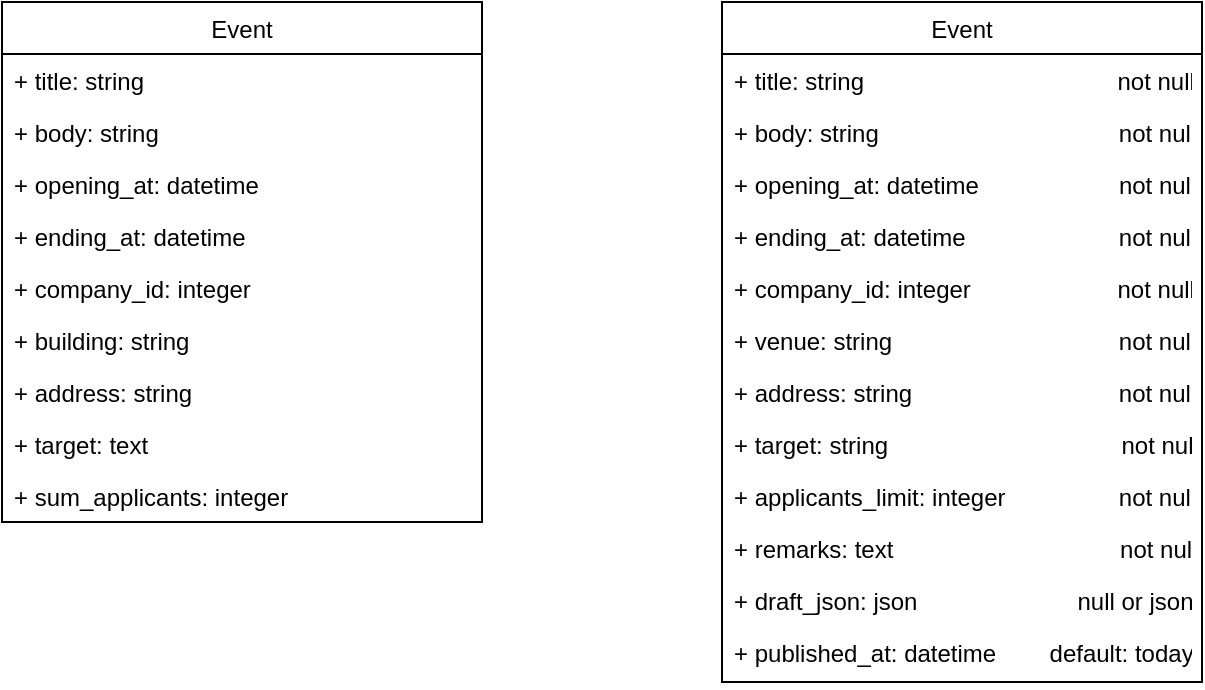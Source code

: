 <mxfile version="13.6.0" type="github">
  <diagram id="zh6upqJe6l4VtV0jMup6" name="Page-1">
    <mxGraphModel dx="1188" dy="602" grid="1" gridSize="10" guides="1" tooltips="1" connect="1" arrows="1" fold="1" page="1" pageScale="1" pageWidth="850" pageHeight="1100" math="0" shadow="0">
      <root>
        <mxCell id="0" />
        <mxCell id="1" parent="0" />
        <mxCell id="wL93ZF1Hcs1_HjAlWy3b-2" value="Event" style="swimlane;fontStyle=0;childLayout=stackLayout;horizontal=1;startSize=26;fillColor=none;horizontalStack=0;resizeParent=1;resizeParentMax=0;resizeLast=0;collapsible=1;marginBottom=0;" vertex="1" parent="1">
          <mxGeometry x="160" y="80" width="240" height="260" as="geometry" />
        </mxCell>
        <mxCell id="wL93ZF1Hcs1_HjAlWy3b-3" value="+ title: string" style="text;strokeColor=none;fillColor=none;align=left;verticalAlign=top;spacingLeft=4;spacingRight=4;overflow=hidden;rotatable=0;points=[[0,0.5],[1,0.5]];portConstraint=eastwest;" vertex="1" parent="wL93ZF1Hcs1_HjAlWy3b-2">
          <mxGeometry y="26" width="240" height="26" as="geometry" />
        </mxCell>
        <mxCell id="wL93ZF1Hcs1_HjAlWy3b-4" value="+ body: string" style="text;strokeColor=none;fillColor=none;align=left;verticalAlign=top;spacingLeft=4;spacingRight=4;overflow=hidden;rotatable=0;points=[[0,0.5],[1,0.5]];portConstraint=eastwest;" vertex="1" parent="wL93ZF1Hcs1_HjAlWy3b-2">
          <mxGeometry y="52" width="240" height="26" as="geometry" />
        </mxCell>
        <mxCell id="wL93ZF1Hcs1_HjAlWy3b-5" value="+ opening_at: datetime" style="text;strokeColor=none;fillColor=none;align=left;verticalAlign=top;spacingLeft=4;spacingRight=4;overflow=hidden;rotatable=0;points=[[0,0.5],[1,0.5]];portConstraint=eastwest;fontStyle=0" vertex="1" parent="wL93ZF1Hcs1_HjAlWy3b-2">
          <mxGeometry y="78" width="240" height="26" as="geometry" />
        </mxCell>
        <mxCell id="wL93ZF1Hcs1_HjAlWy3b-7" value="+ ending_at: datetime" style="text;strokeColor=none;fillColor=none;align=left;verticalAlign=top;spacingLeft=4;spacingRight=4;overflow=hidden;rotatable=0;points=[[0,0.5],[1,0.5]];portConstraint=eastwest;" vertex="1" parent="wL93ZF1Hcs1_HjAlWy3b-2">
          <mxGeometry y="104" width="240" height="26" as="geometry" />
        </mxCell>
        <mxCell id="wL93ZF1Hcs1_HjAlWy3b-8" value="+ company_id: integer" style="text;strokeColor=none;fillColor=none;align=left;verticalAlign=top;spacingLeft=4;spacingRight=4;overflow=hidden;rotatable=0;points=[[0,0.5],[1,0.5]];portConstraint=eastwest;" vertex="1" parent="wL93ZF1Hcs1_HjAlWy3b-2">
          <mxGeometry y="130" width="240" height="26" as="geometry" />
        </mxCell>
        <mxCell id="wL93ZF1Hcs1_HjAlWy3b-10" value="+ building: string" style="text;strokeColor=none;fillColor=none;align=left;verticalAlign=top;spacingLeft=4;spacingRight=4;overflow=hidden;rotatable=0;points=[[0,0.5],[1,0.5]];portConstraint=eastwest;" vertex="1" parent="wL93ZF1Hcs1_HjAlWy3b-2">
          <mxGeometry y="156" width="240" height="26" as="geometry" />
        </mxCell>
        <mxCell id="wL93ZF1Hcs1_HjAlWy3b-11" value="+ address: string" style="text;strokeColor=none;fillColor=none;align=left;verticalAlign=top;spacingLeft=4;spacingRight=4;overflow=hidden;rotatable=0;points=[[0,0.5],[1,0.5]];portConstraint=eastwest;" vertex="1" parent="wL93ZF1Hcs1_HjAlWy3b-2">
          <mxGeometry y="182" width="240" height="26" as="geometry" />
        </mxCell>
        <mxCell id="wL93ZF1Hcs1_HjAlWy3b-12" value="+ target: text" style="text;strokeColor=none;fillColor=none;align=left;verticalAlign=top;spacingLeft=4;spacingRight=4;overflow=hidden;rotatable=0;points=[[0,0.5],[1,0.5]];portConstraint=eastwest;" vertex="1" parent="wL93ZF1Hcs1_HjAlWy3b-2">
          <mxGeometry y="208" width="240" height="26" as="geometry" />
        </mxCell>
        <mxCell id="wL93ZF1Hcs1_HjAlWy3b-13" value="+ sum_applicants: integer" style="text;strokeColor=none;fillColor=none;align=left;verticalAlign=top;spacingLeft=4;spacingRight=4;overflow=hidden;rotatable=0;points=[[0,0.5],[1,0.5]];portConstraint=eastwest;" vertex="1" parent="wL93ZF1Hcs1_HjAlWy3b-2">
          <mxGeometry y="234" width="240" height="26" as="geometry" />
        </mxCell>
        <mxCell id="wL93ZF1Hcs1_HjAlWy3b-16" value="Event" style="swimlane;fontStyle=0;childLayout=stackLayout;horizontal=1;startSize=26;fillColor=none;horizontalStack=0;resizeParent=1;resizeParentMax=0;resizeLast=0;collapsible=1;marginBottom=0;" vertex="1" parent="1">
          <mxGeometry x="520" y="80" width="240" height="340" as="geometry" />
        </mxCell>
        <mxCell id="wL93ZF1Hcs1_HjAlWy3b-17" value="+ title: string                                      not null" style="text;strokeColor=none;fillColor=none;align=left;verticalAlign=top;spacingLeft=4;spacingRight=4;overflow=hidden;rotatable=0;points=[[0,0.5],[1,0.5]];portConstraint=eastwest;" vertex="1" parent="wL93ZF1Hcs1_HjAlWy3b-16">
          <mxGeometry y="26" width="240" height="26" as="geometry" />
        </mxCell>
        <mxCell id="wL93ZF1Hcs1_HjAlWy3b-18" value="+ body: string                                    not null" style="text;strokeColor=none;fillColor=none;align=left;verticalAlign=top;spacingLeft=4;spacingRight=4;overflow=hidden;rotatable=0;points=[[0,0.5],[1,0.5]];portConstraint=eastwest;" vertex="1" parent="wL93ZF1Hcs1_HjAlWy3b-16">
          <mxGeometry y="52" width="240" height="26" as="geometry" />
        </mxCell>
        <mxCell id="wL93ZF1Hcs1_HjAlWy3b-19" value="+ opening_at: datetime                     not null" style="text;strokeColor=none;fillColor=none;align=left;verticalAlign=top;spacingLeft=4;spacingRight=4;overflow=hidden;rotatable=0;points=[[0,0.5],[1,0.5]];portConstraint=eastwest;fontStyle=0" vertex="1" parent="wL93ZF1Hcs1_HjAlWy3b-16">
          <mxGeometry y="78" width="240" height="26" as="geometry" />
        </mxCell>
        <mxCell id="wL93ZF1Hcs1_HjAlWy3b-20" value="+ ending_at: datetime                       not null" style="text;strokeColor=none;fillColor=none;align=left;verticalAlign=top;spacingLeft=4;spacingRight=4;overflow=hidden;rotatable=0;points=[[0,0.5],[1,0.5]];portConstraint=eastwest;" vertex="1" parent="wL93ZF1Hcs1_HjAlWy3b-16">
          <mxGeometry y="104" width="240" height="26" as="geometry" />
        </mxCell>
        <mxCell id="wL93ZF1Hcs1_HjAlWy3b-21" value="+ company_id: integer                      not null" style="text;strokeColor=none;fillColor=none;align=left;verticalAlign=top;spacingLeft=4;spacingRight=4;overflow=hidden;rotatable=0;points=[[0,0.5],[1,0.5]];portConstraint=eastwest;" vertex="1" parent="wL93ZF1Hcs1_HjAlWy3b-16">
          <mxGeometry y="130" width="240" height="26" as="geometry" />
        </mxCell>
        <mxCell id="wL93ZF1Hcs1_HjAlWy3b-22" value="+ venue: string                                  not null" style="text;strokeColor=none;fillColor=none;align=left;verticalAlign=top;spacingLeft=4;spacingRight=4;overflow=hidden;rotatable=0;points=[[0,0.5],[1,0.5]];portConstraint=eastwest;" vertex="1" parent="wL93ZF1Hcs1_HjAlWy3b-16">
          <mxGeometry y="156" width="240" height="26" as="geometry" />
        </mxCell>
        <mxCell id="wL93ZF1Hcs1_HjAlWy3b-23" value="+ address: string                               not null" style="text;strokeColor=none;fillColor=none;align=left;verticalAlign=top;spacingLeft=4;spacingRight=4;overflow=hidden;rotatable=0;points=[[0,0.5],[1,0.5]];portConstraint=eastwest;" vertex="1" parent="wL93ZF1Hcs1_HjAlWy3b-16">
          <mxGeometry y="182" width="240" height="26" as="geometry" />
        </mxCell>
        <mxCell id="wL93ZF1Hcs1_HjAlWy3b-24" value="+ target: string                                   not null" style="text;strokeColor=none;fillColor=none;align=left;verticalAlign=top;spacingLeft=4;spacingRight=4;overflow=hidden;rotatable=0;points=[[0,0.5],[1,0.5]];portConstraint=eastwest;" vertex="1" parent="wL93ZF1Hcs1_HjAlWy3b-16">
          <mxGeometry y="208" width="240" height="26" as="geometry" />
        </mxCell>
        <mxCell id="wL93ZF1Hcs1_HjAlWy3b-25" value="+ applicants_limit: integer                 not null" style="text;strokeColor=none;fillColor=none;align=left;verticalAlign=top;spacingLeft=4;spacingRight=4;overflow=hidden;rotatable=0;points=[[0,0.5],[1,0.5]];portConstraint=eastwest;" vertex="1" parent="wL93ZF1Hcs1_HjAlWy3b-16">
          <mxGeometry y="234" width="240" height="26" as="geometry" />
        </mxCell>
        <mxCell id="wL93ZF1Hcs1_HjAlWy3b-26" value="+ remarks: text                                  not null" style="text;strokeColor=none;fillColor=none;align=left;verticalAlign=top;spacingLeft=4;spacingRight=4;overflow=hidden;rotatable=0;points=[[0,0.5],[1,0.5]];portConstraint=eastwest;" vertex="1" parent="wL93ZF1Hcs1_HjAlWy3b-16">
          <mxGeometry y="260" width="240" height="26" as="geometry" />
        </mxCell>
        <mxCell id="wL93ZF1Hcs1_HjAlWy3b-27" value="+ draft_json: json                        null or json" style="text;strokeColor=none;fillColor=none;align=left;verticalAlign=top;spacingLeft=4;spacingRight=4;overflow=hidden;rotatable=0;points=[[0,0.5],[1,0.5]];portConstraint=eastwest;" vertex="1" parent="wL93ZF1Hcs1_HjAlWy3b-16">
          <mxGeometry y="286" width="240" height="26" as="geometry" />
        </mxCell>
        <mxCell id="wL93ZF1Hcs1_HjAlWy3b-28" value="+ published_at: datetime        default: today" style="text;strokeColor=none;fillColor=none;align=left;verticalAlign=top;spacingLeft=4;spacingRight=4;overflow=hidden;rotatable=0;points=[[0,0.5],[1,0.5]];portConstraint=eastwest;" vertex="1" parent="wL93ZF1Hcs1_HjAlWy3b-16">
          <mxGeometry y="312" width="240" height="28" as="geometry" />
        </mxCell>
      </root>
    </mxGraphModel>
  </diagram>
</mxfile>
